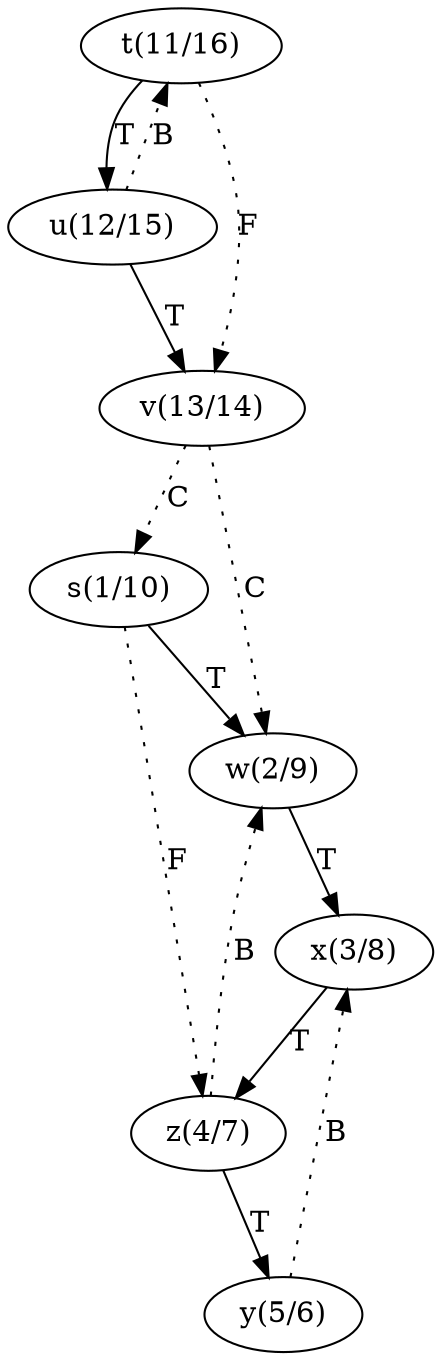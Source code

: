 digraph dfs { 
s -> w[label="T"];
w -> x[label="T"];
x -> z[label="T"];
z -> w[label="B", style="dotted"];
z -> y[label="T"];
y -> x[label="B", style="dotted"];
s -> z[label="F", style="dotted"];
t -> u[label="T"];
u -> v[label="T"];
v -> w[label="C", style="dotted"];
v -> s[label="C", style="dotted"];
u -> t[label="B", style="dotted"];
t -> v[label="F", style="dotted"];
s[label="s(1/10)"];
t[label="t(11/16)"];
u[label="u(12/15)"];
v[label="v(13/14)"];
w[label="w(2/9)"];
x[label="x(3/8)"];
y[label="y(5/6)"];
z[label="z(4/7)"];
}

